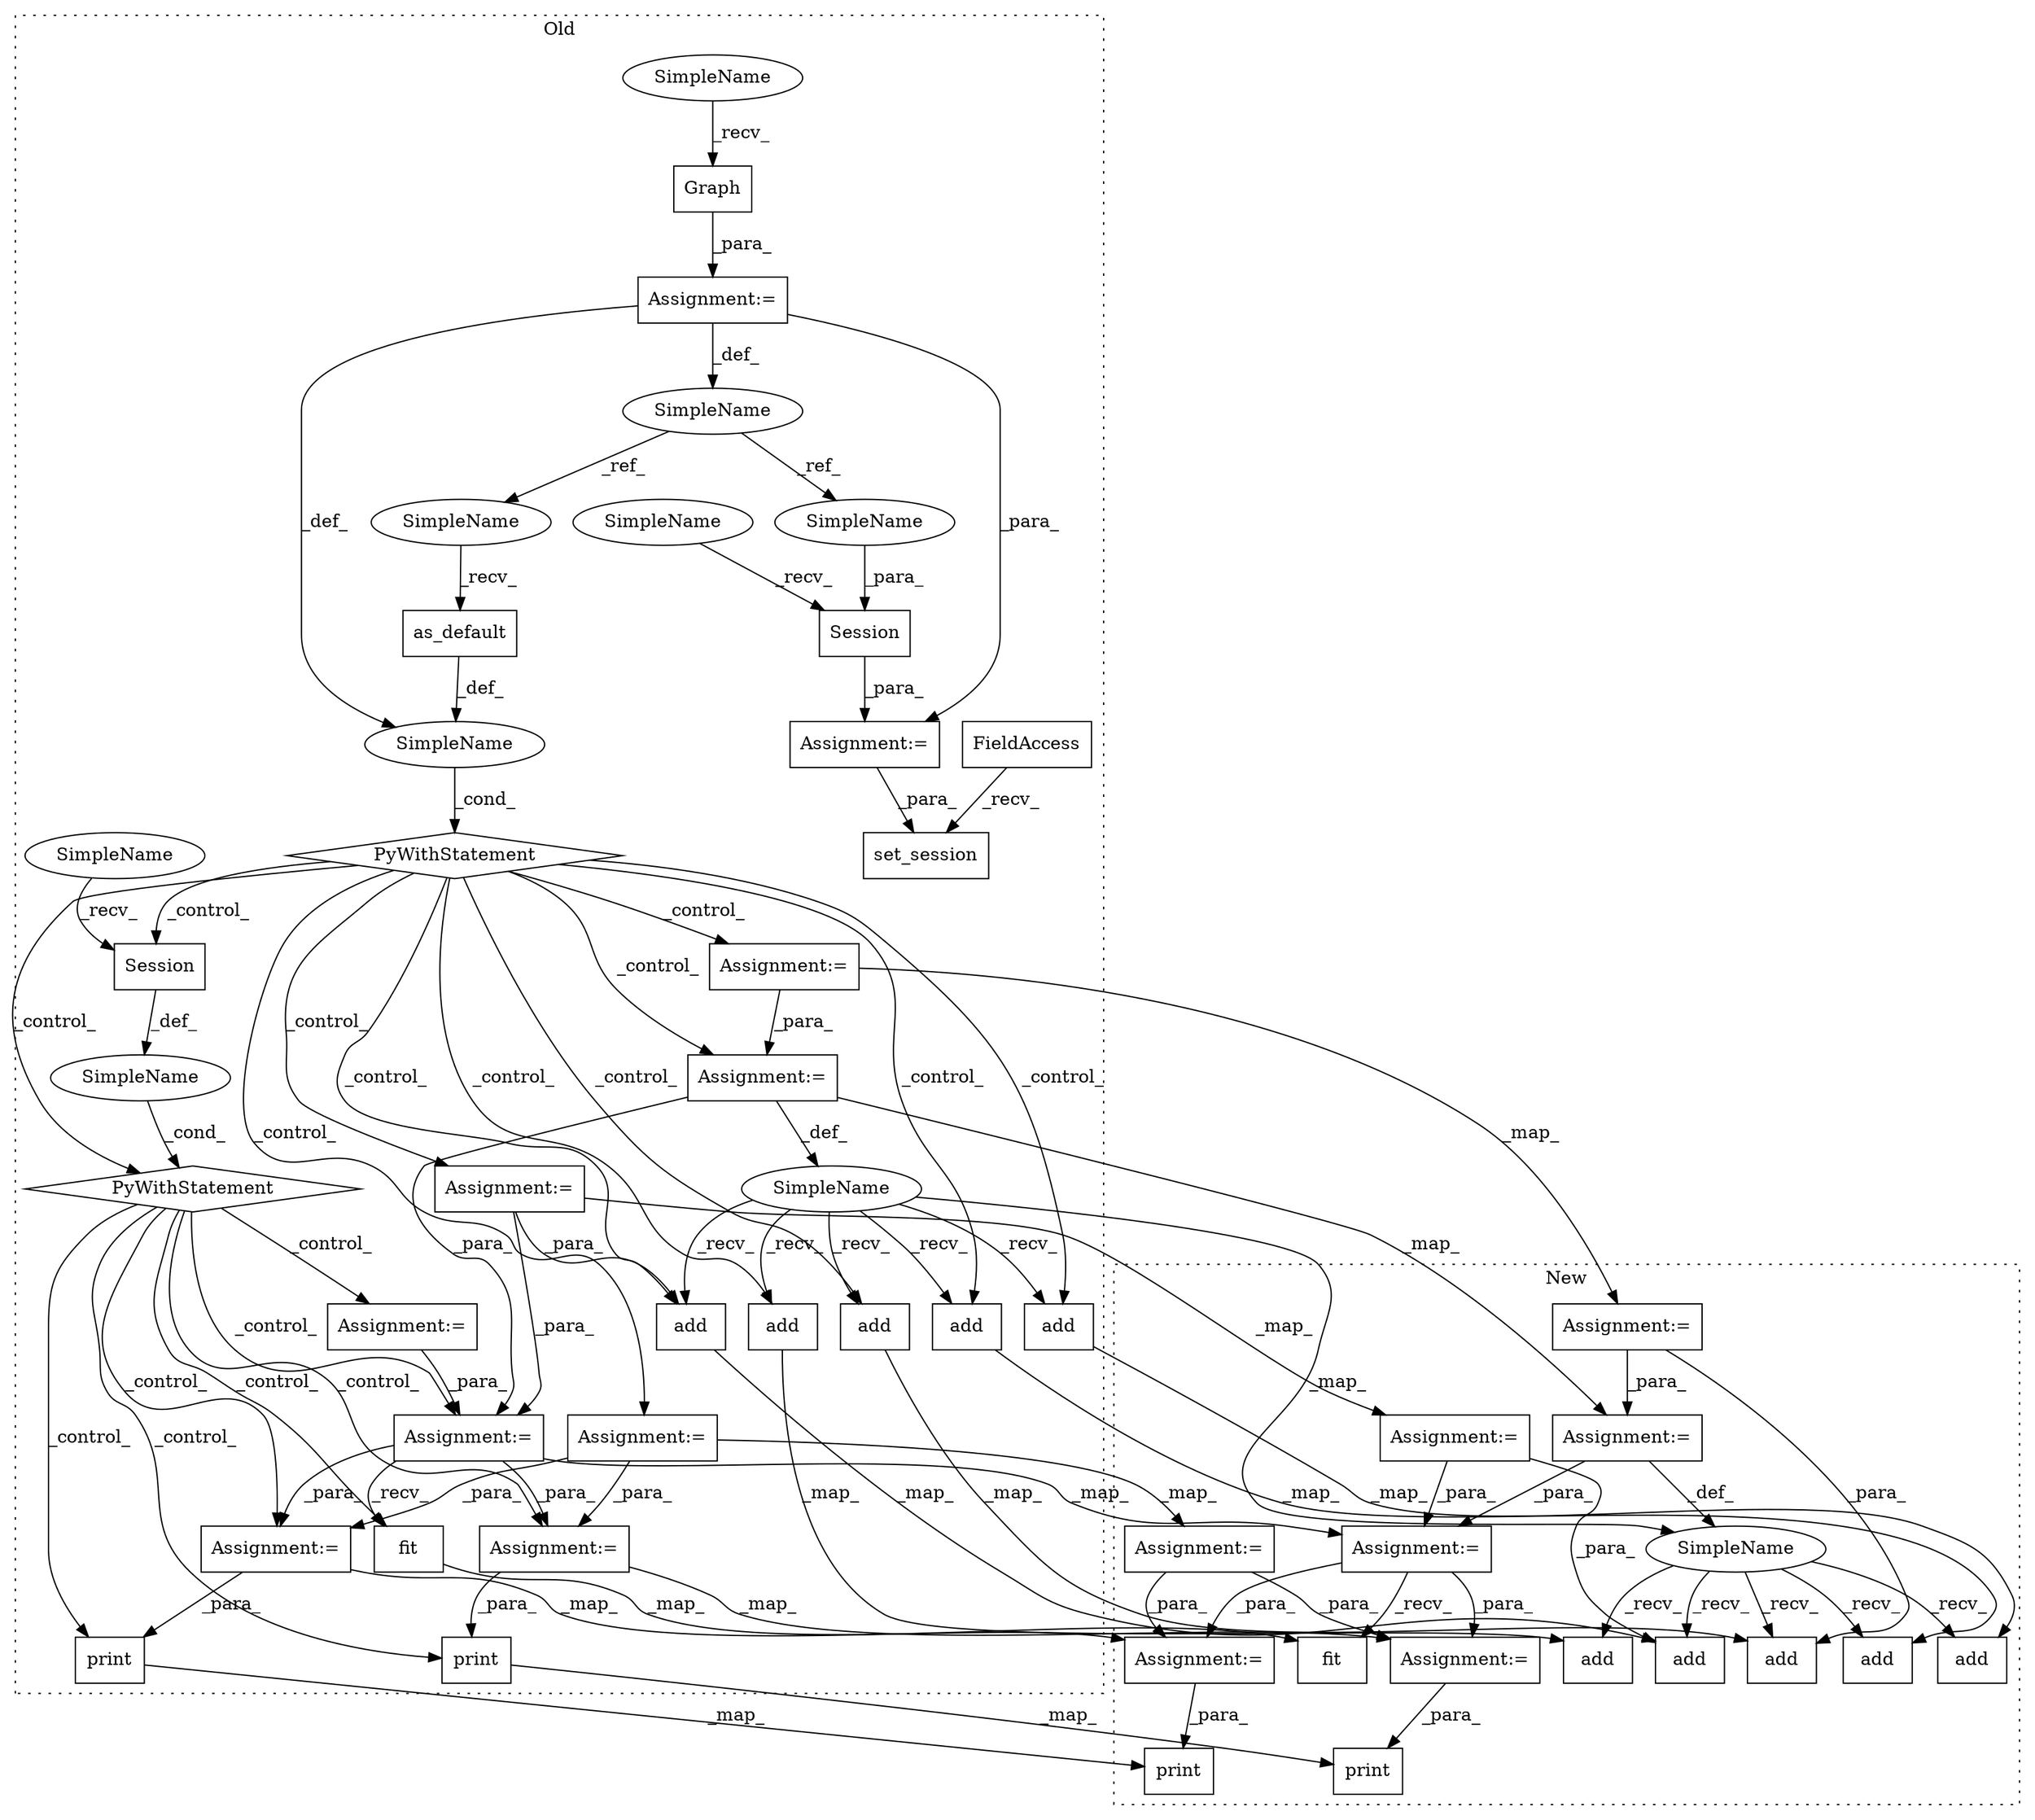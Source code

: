 digraph G {
subgraph cluster0 {
1 [label="fit" a="32" s="2000,2020" l="4,1" shape="box"];
4 [label="Assignment:=" a="7" s="1869" l="1" shape="box"];
5 [label="Assignment:=" a="7" s="2161" l="1" shape="box"];
7 [label="SimpleName" a="42" s="" l="" shape="ellipse"];
8 [label="PyWithStatement" a="104" s="1804,1834" l="10,2" shape="diamond"];
9 [label="Assignment:=" a="7" s="1850" l="4" shape="box"];
10 [label="Session" a="32" s="1825" l="9" shape="box"];
11 [label="as_default" a="32" s="844" l="12" shape="box"];
12 [label="Graph" a="32" s="750" l="7" shape="box"];
13 [label="PyWithStatement" a="104" s="832,856" l="10,2" shape="diamond"];
14 [label="SimpleName" a="42" s="" l="" shape="ellipse"];
15 [label="SimpleName" a="42" s="737" l="1" shape="ellipse"];
16 [label="Session" a="32" s="779,788" l="8,1" shape="box"];
17 [label="Assignment:=" a="7" s="767" l="1" shape="box"];
18 [label="Assignment:=" a="7" s="738" l="1" shape="box"];
19 [label="print" a="32" s="2328,2346" l="6,1" shape="box"];
21 [label="set_session" a="32" s="809,825" l="12,1" shape="box"];
22 [label="FieldAccess" a="22" s="795" l="5" shape="box"];
24 [label="Assignment:=" a="7" s="2078" l="1" shape="box"];
25 [label="Assignment:=" a="7" s="1093" l="1" shape="box"];
28 [label="Assignment:=" a="7" s="1212" l="1" shape="box"];
30 [label="add" a="32" s="1749,1795" l="4,1" shape="box"];
32 [label="SimpleName" a="42" s="1223" l="11" shape="ellipse"];
34 [label="add" a="32" s="1517,1561" l="4,1" shape="box"];
35 [label="print" a="32" s="2263,2281" l="6,1" shape="box"];
38 [label="add" a="32" s="1290,1326" l="4,1" shape="box"];
40 [label="Assignment:=" a="7" s="1191" l="1" shape="box"];
41 [label="add" a="32" s="1582,1609" l="4,1" shape="box"];
43 [label="Assignment:=" a="7" s="1234" l="1" shape="box"];
45 [label="add" a="32" s="1460,1496" l="4,1" shape="box"];
47 [label="SimpleName" a="42" s="787" l="1" shape="ellipse"];
48 [label="SimpleName" a="42" s="842" l="1" shape="ellipse"];
49 [label="SimpleName" a="42" s="739" l="10" shape="ellipse"];
50 [label="SimpleName" a="42" s="768" l="10" shape="ellipse"];
51 [label="SimpleName" a="42" s="1814" l="10" shape="ellipse"];
label = "Old";
style="dotted";
}
subgraph cluster1 {
2 [label="fit" a="32" s="1735,1755" l="4,1" shape="box"];
3 [label="Assignment:=" a="7" s="1606" l="1" shape="box"];
6 [label="Assignment:=" a="7" s="1884" l="1" shape="box"];
20 [label="print" a="32" s="2035,2053" l="6,1" shape="box"];
23 [label="Assignment:=" a="7" s="1805" l="1" shape="box"];
26 [label="Assignment:=" a="7" s="903" l="1" shape="box"];
27 [label="Assignment:=" a="7" s="1018" l="1" shape="box"];
29 [label="add" a="32" s="1548,1594" l="4,1" shape="box"];
31 [label="SimpleName" a="42" s="1027" l="11" shape="ellipse"];
33 [label="add" a="32" s="1321,1365" l="4,1" shape="box"];
36 [label="print" a="32" s="1978,1996" l="6,1" shape="box"];
37 [label="add" a="32" s="1092,1135" l="4,1" shape="box"];
39 [label="Assignment:=" a="7" s="999" l="1" shape="box"];
42 [label="add" a="32" s="1384,1411" l="4,1" shape="box"];
44 [label="Assignment:=" a="7" s="1038" l="1" shape="box"];
46 [label="add" a="32" s="1263,1302" l="4,1" shape="box"];
label = "New";
style="dotted";
}
1 -> 2 [label="_map_"];
3 -> 2 [label="_recv_"];
3 -> 23 [label="_para_"];
3 -> 6 [label="_para_"];
4 -> 3 [label="_map_"];
4 -> 5 [label="_para_"];
4 -> 24 [label="_para_"];
4 -> 1 [label="_recv_"];
5 -> 6 [label="_map_"];
5 -> 19 [label="_para_"];
6 -> 20 [label="_para_"];
7 -> 8 [label="_cond_"];
8 -> 1 [label="_control_"];
8 -> 4 [label="_control_"];
8 -> 19 [label="_control_"];
8 -> 5 [label="_control_"];
8 -> 35 [label="_control_"];
8 -> 24 [label="_control_"];
8 -> 9 [label="_control_"];
9 -> 4 [label="_para_"];
10 -> 7 [label="_def_"];
11 -> 14 [label="_def_"];
12 -> 18 [label="_para_"];
13 -> 30 [label="_control_"];
13 -> 43 [label="_control_"];
13 -> 45 [label="_control_"];
13 -> 34 [label="_control_"];
13 -> 10 [label="_control_"];
13 -> 40 [label="_control_"];
13 -> 25 [label="_control_"];
13 -> 41 [label="_control_"];
13 -> 8 [label="_control_"];
13 -> 38 [label="_control_"];
13 -> 28 [label="_control_"];
14 -> 13 [label="_cond_"];
15 -> 48 [label="_ref_"];
15 -> 47 [label="_ref_"];
16 -> 17 [label="_para_"];
17 -> 21 [label="_para_"];
18 -> 15 [label="_def_"];
18 -> 17 [label="_para_"];
18 -> 14 [label="_def_"];
19 -> 20 [label="_map_"];
22 -> 21 [label="_recv_"];
23 -> 36 [label="_para_"];
24 -> 35 [label="_para_"];
24 -> 23 [label="_map_"];
25 -> 26 [label="_map_"];
25 -> 24 [label="_para_"];
25 -> 5 [label="_para_"];
26 -> 6 [label="_para_"];
26 -> 23 [label="_para_"];
27 -> 29 [label="_para_"];
27 -> 3 [label="_para_"];
28 -> 30 [label="_para_"];
28 -> 27 [label="_map_"];
28 -> 4 [label="_para_"];
30 -> 29 [label="_map_"];
31 -> 46 [label="_recv_"];
31 -> 33 [label="_recv_"];
31 -> 42 [label="_recv_"];
31 -> 37 [label="_recv_"];
31 -> 29 [label="_recv_"];
32 -> 31 [label="_map_"];
32 -> 45 [label="_recv_"];
32 -> 41 [label="_recv_"];
32 -> 30 [label="_recv_"];
32 -> 34 [label="_recv_"];
32 -> 38 [label="_recv_"];
34 -> 33 [label="_map_"];
35 -> 36 [label="_map_"];
38 -> 37 [label="_map_"];
39 -> 37 [label="_para_"];
39 -> 44 [label="_para_"];
40 -> 43 [label="_para_"];
40 -> 39 [label="_map_"];
41 -> 42 [label="_map_"];
43 -> 44 [label="_map_"];
43 -> 32 [label="_def_"];
43 -> 4 [label="_para_"];
44 -> 31 [label="_def_"];
44 -> 3 [label="_para_"];
45 -> 46 [label="_map_"];
47 -> 16 [label="_para_"];
48 -> 11 [label="_recv_"];
49 -> 12 [label="_recv_"];
50 -> 16 [label="_recv_"];
51 -> 10 [label="_recv_"];
}